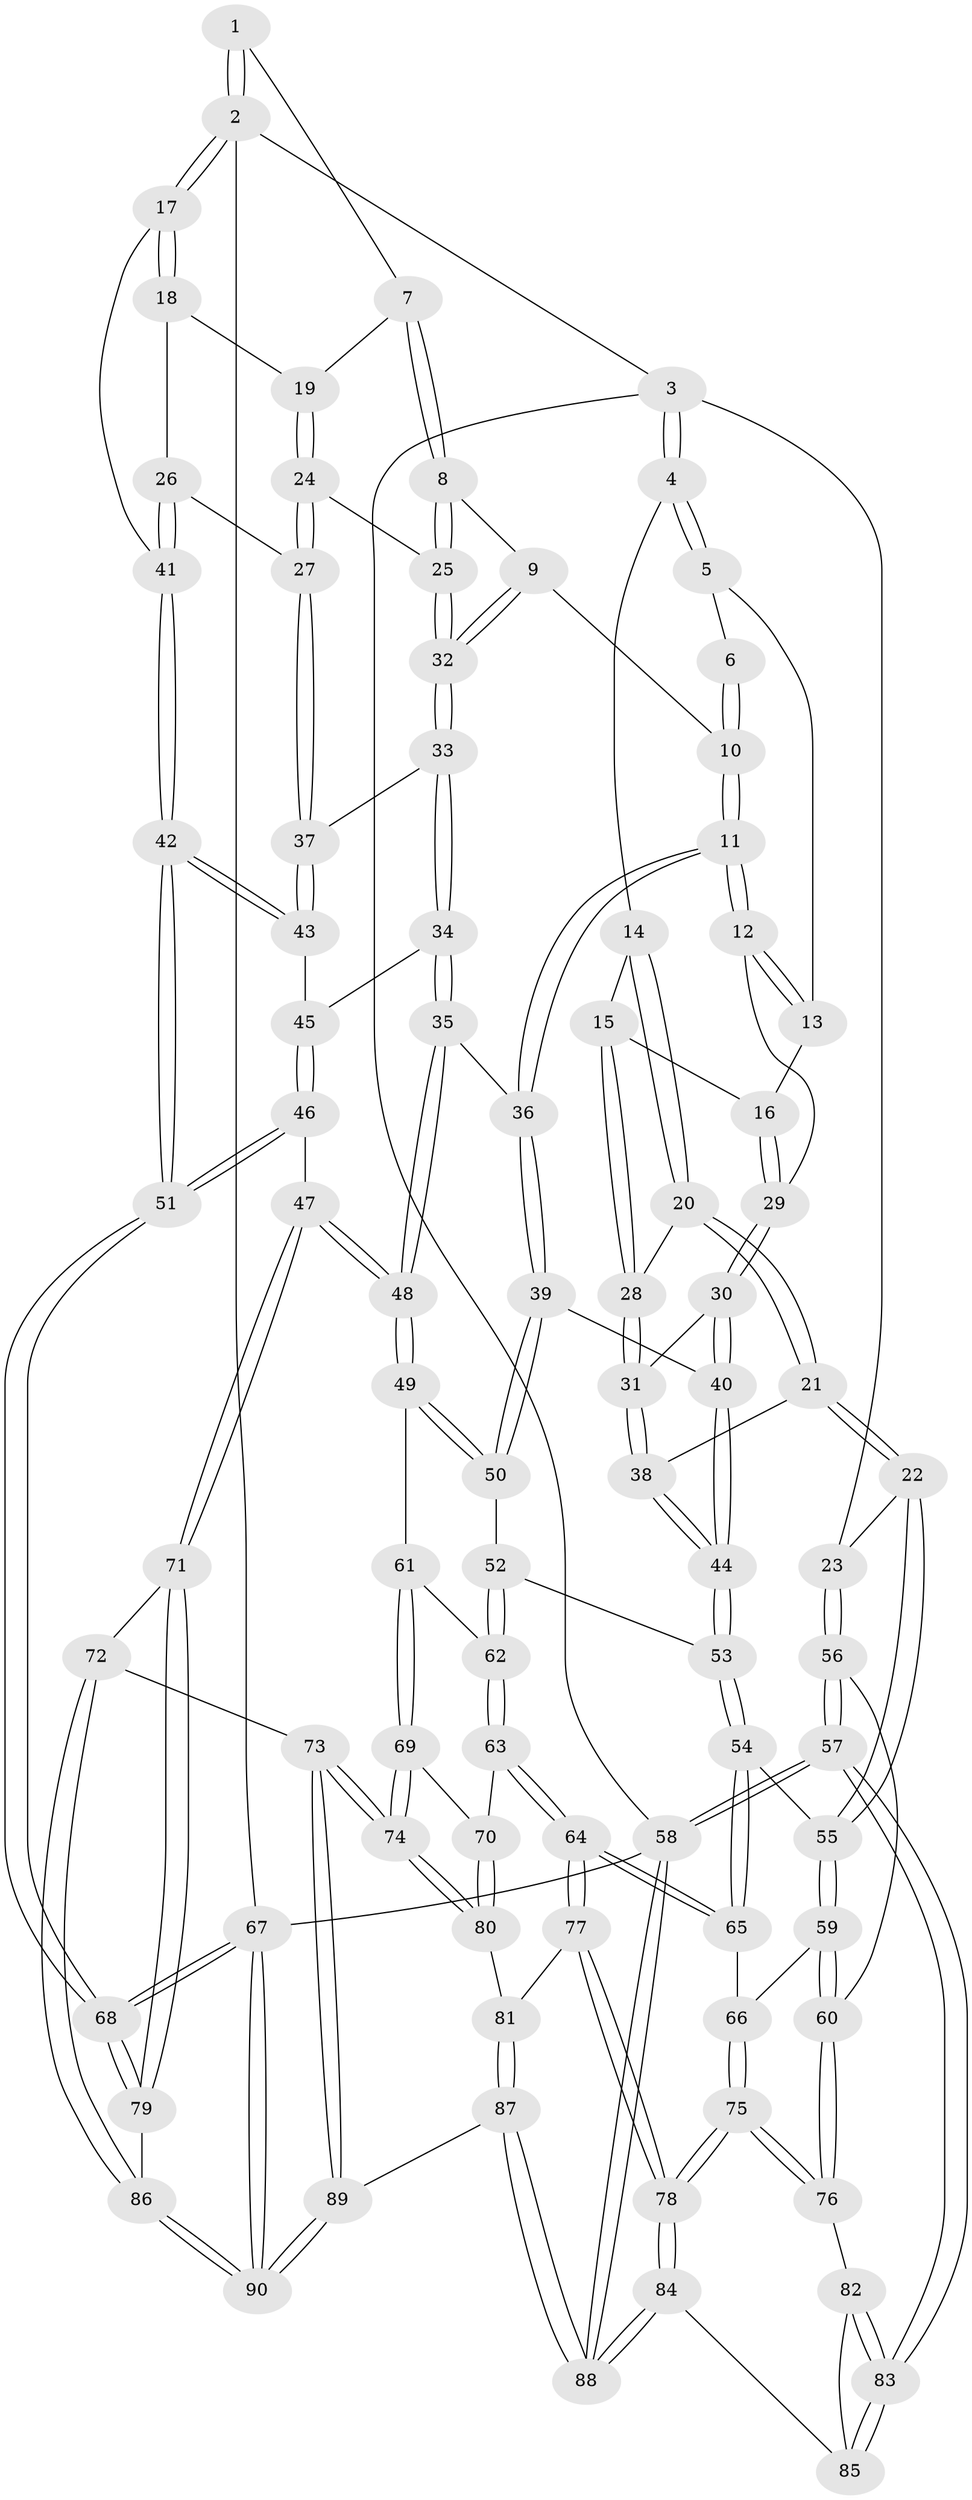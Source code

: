 // Generated by graph-tools (version 1.1) at 2025/00/03/09/25 05:00:25]
// undirected, 90 vertices, 222 edges
graph export_dot {
graph [start="1"]
  node [color=gray90,style=filled];
  1 [pos="+0.8239007703686068+0"];
  2 [pos="+1+0"];
  3 [pos="+0+0"];
  4 [pos="+0.227825146828998+0"];
  5 [pos="+0.5673703769094574+0"];
  6 [pos="+0.5863231468536853+0"];
  7 [pos="+0.8178474507379091+0"];
  8 [pos="+0.7366244518332019+0.07446577168382616"];
  9 [pos="+0.6768308375287183+0.09081694673913952"];
  10 [pos="+0.6684559393290929+0.09160254661453729"];
  11 [pos="+0.5947304971378267+0.15806530286107134"];
  12 [pos="+0.5829113199588553+0.15456835998224472"];
  13 [pos="+0.5340948096816975+0"];
  14 [pos="+0.29085172409609145+0"];
  15 [pos="+0.40875979461673917+0.08120366116195436"];
  16 [pos="+0.4374177701490303+0.08902067384271278"];
  17 [pos="+1+0"];
  18 [pos="+0.8993711662609126+0.07289072520340584"];
  19 [pos="+0.8737404109878555+0.05472391852433263"];
  20 [pos="+0.2546133686255577+0.12182394857845132"];
  21 [pos="+0.08599358453878297+0.2831093306141866"];
  22 [pos="+0+0.24922647473538415"];
  23 [pos="+0+0.24359681053460464"];
  24 [pos="+0.804102323827268+0.119688298720606"];
  25 [pos="+0.7902107200146624+0.12154517949664354"];
  26 [pos="+0.9603079761228405+0.1627418698259405"];
  27 [pos="+0.9033494974105073+0.18914886552022406"];
  28 [pos="+0.3431528241759543+0.15043282651876172"];
  29 [pos="+0.5010470928329906+0.162532871215026"];
  30 [pos="+0.46630648940437425+0.2098916075494865"];
  31 [pos="+0.36751992349719376+0.24624168523204262"];
  32 [pos="+0.7666565837767589+0.20622782265134365"];
  33 [pos="+0.7619629043807278+0.2931272356421359"];
  34 [pos="+0.7415751226652324+0.32141067471119406"];
  35 [pos="+0.6994342602142929+0.33337474970599046"];
  36 [pos="+0.6899795218222468+0.3320569354643213"];
  37 [pos="+0.8632093966527082+0.2313298943198382"];
  38 [pos="+0.26294374865321735+0.38174200099952704"];
  39 [pos="+0.5795227249376953+0.39440960501400707"];
  40 [pos="+0.523737501812412+0.3813869880936817"];
  41 [pos="+1+0.20544394397997537"];
  42 [pos="+1+0.4162958946975382"];
  43 [pos="+1+0.37779433922264954"];
  44 [pos="+0.29245435519095053+0.4246256161594969"];
  45 [pos="+0.820563182165015+0.3657112506778578"];
  46 [pos="+0.880710955264078+0.5828845389761828"];
  47 [pos="+0.77599928556279+0.6207665335516315"];
  48 [pos="+0.7663428143224239+0.6146319994902607"];
  49 [pos="+0.6914891151000404+0.6078301393333453"];
  50 [pos="+0.5748836346580058+0.4962578277728307"];
  51 [pos="+1+0.5786742687021472"];
  52 [pos="+0.524704690457826+0.5489750975760509"];
  53 [pos="+0.2966325989793843+0.48120283411846915"];
  54 [pos="+0.29184914407852436+0.5117348307619863"];
  55 [pos="+0.1365672188744398+0.5791592317718625"];
  56 [pos="+0+0.5551595985693678"];
  57 [pos="+0+0.9772542241523741"];
  58 [pos="+0+1"];
  59 [pos="+0.061825973719641464+0.643889555976708"];
  60 [pos="+0.054340687966550345+0.6478248318593531"];
  61 [pos="+0.5874800733577997+0.6656129390205368"];
  62 [pos="+0.5160580055208205+0.6128331789930801"];
  63 [pos="+0.3906159996621401+0.6766556712288649"];
  64 [pos="+0.3488251025970134+0.6728102812174171"];
  65 [pos="+0.31238218053971867+0.6072020418768453"];
  66 [pos="+0.20300365282556843+0.664801996967224"];
  67 [pos="+1+1"];
  68 [pos="+1+1"];
  69 [pos="+0.5710972920977538+0.754984449389015"];
  70 [pos="+0.4899665026126163+0.7479992989669046"];
  71 [pos="+0.7675218088896064+0.7990549153564598"];
  72 [pos="+0.7525581221965768+0.8056817459940417"];
  73 [pos="+0.6418089737950053+0.8476381384320459"];
  74 [pos="+0.6322567583988521+0.8399147383952191"];
  75 [pos="+0.14260955381806945+0.7619784140464557"];
  76 [pos="+0.09040895091071532+0.7352027105785068"];
  77 [pos="+0.30305544293982056+0.8060310876543705"];
  78 [pos="+0.2330047853168011+0.8596276850801375"];
  79 [pos="+0.8157538236619466+0.8285334571385389"];
  80 [pos="+0.451159957232705+0.8539301778581874"];
  81 [pos="+0.4289179204395642+0.8708076460934129"];
  82 [pos="+0.06010686684327205+0.7686190355439749"];
  83 [pos="+0+0.8825545414094327"];
  84 [pos="+0.2123029974864403+0.9167210715335428"];
  85 [pos="+0.07768570439002236+0.8726787086828499"];
  86 [pos="+0.742392914990937+1"];
  87 [pos="+0.5081485409955561+1"];
  88 [pos="+0.207862785257786+1"];
  89 [pos="+0.5613796330644681+1"];
  90 [pos="+0.7107284626636727+1"];
  1 -- 2;
  1 -- 2;
  1 -- 7;
  2 -- 3;
  2 -- 17;
  2 -- 17;
  2 -- 67;
  3 -- 4;
  3 -- 4;
  3 -- 23;
  3 -- 58;
  4 -- 5;
  4 -- 5;
  4 -- 14;
  5 -- 6;
  5 -- 13;
  6 -- 10;
  6 -- 10;
  7 -- 8;
  7 -- 8;
  7 -- 19;
  8 -- 9;
  8 -- 25;
  8 -- 25;
  9 -- 10;
  9 -- 32;
  9 -- 32;
  10 -- 11;
  10 -- 11;
  11 -- 12;
  11 -- 12;
  11 -- 36;
  11 -- 36;
  12 -- 13;
  12 -- 13;
  12 -- 29;
  13 -- 16;
  14 -- 15;
  14 -- 20;
  14 -- 20;
  15 -- 16;
  15 -- 28;
  15 -- 28;
  16 -- 29;
  16 -- 29;
  17 -- 18;
  17 -- 18;
  17 -- 41;
  18 -- 19;
  18 -- 26;
  19 -- 24;
  19 -- 24;
  20 -- 21;
  20 -- 21;
  20 -- 28;
  21 -- 22;
  21 -- 22;
  21 -- 38;
  22 -- 23;
  22 -- 55;
  22 -- 55;
  23 -- 56;
  23 -- 56;
  24 -- 25;
  24 -- 27;
  24 -- 27;
  25 -- 32;
  25 -- 32;
  26 -- 27;
  26 -- 41;
  26 -- 41;
  27 -- 37;
  27 -- 37;
  28 -- 31;
  28 -- 31;
  29 -- 30;
  29 -- 30;
  30 -- 31;
  30 -- 40;
  30 -- 40;
  31 -- 38;
  31 -- 38;
  32 -- 33;
  32 -- 33;
  33 -- 34;
  33 -- 34;
  33 -- 37;
  34 -- 35;
  34 -- 35;
  34 -- 45;
  35 -- 36;
  35 -- 48;
  35 -- 48;
  36 -- 39;
  36 -- 39;
  37 -- 43;
  37 -- 43;
  38 -- 44;
  38 -- 44;
  39 -- 40;
  39 -- 50;
  39 -- 50;
  40 -- 44;
  40 -- 44;
  41 -- 42;
  41 -- 42;
  42 -- 43;
  42 -- 43;
  42 -- 51;
  42 -- 51;
  43 -- 45;
  44 -- 53;
  44 -- 53;
  45 -- 46;
  45 -- 46;
  46 -- 47;
  46 -- 51;
  46 -- 51;
  47 -- 48;
  47 -- 48;
  47 -- 71;
  47 -- 71;
  48 -- 49;
  48 -- 49;
  49 -- 50;
  49 -- 50;
  49 -- 61;
  50 -- 52;
  51 -- 68;
  51 -- 68;
  52 -- 53;
  52 -- 62;
  52 -- 62;
  53 -- 54;
  53 -- 54;
  54 -- 55;
  54 -- 65;
  54 -- 65;
  55 -- 59;
  55 -- 59;
  56 -- 57;
  56 -- 57;
  56 -- 60;
  57 -- 58;
  57 -- 58;
  57 -- 83;
  57 -- 83;
  58 -- 88;
  58 -- 88;
  58 -- 67;
  59 -- 60;
  59 -- 60;
  59 -- 66;
  60 -- 76;
  60 -- 76;
  61 -- 62;
  61 -- 69;
  61 -- 69;
  62 -- 63;
  62 -- 63;
  63 -- 64;
  63 -- 64;
  63 -- 70;
  64 -- 65;
  64 -- 65;
  64 -- 77;
  64 -- 77;
  65 -- 66;
  66 -- 75;
  66 -- 75;
  67 -- 68;
  67 -- 68;
  67 -- 90;
  67 -- 90;
  68 -- 79;
  68 -- 79;
  69 -- 70;
  69 -- 74;
  69 -- 74;
  70 -- 80;
  70 -- 80;
  71 -- 72;
  71 -- 79;
  71 -- 79;
  72 -- 73;
  72 -- 86;
  72 -- 86;
  73 -- 74;
  73 -- 74;
  73 -- 89;
  73 -- 89;
  74 -- 80;
  74 -- 80;
  75 -- 76;
  75 -- 76;
  75 -- 78;
  75 -- 78;
  76 -- 82;
  77 -- 78;
  77 -- 78;
  77 -- 81;
  78 -- 84;
  78 -- 84;
  79 -- 86;
  80 -- 81;
  81 -- 87;
  81 -- 87;
  82 -- 83;
  82 -- 83;
  82 -- 85;
  83 -- 85;
  83 -- 85;
  84 -- 85;
  84 -- 88;
  84 -- 88;
  86 -- 90;
  86 -- 90;
  87 -- 88;
  87 -- 88;
  87 -- 89;
  89 -- 90;
  89 -- 90;
}
